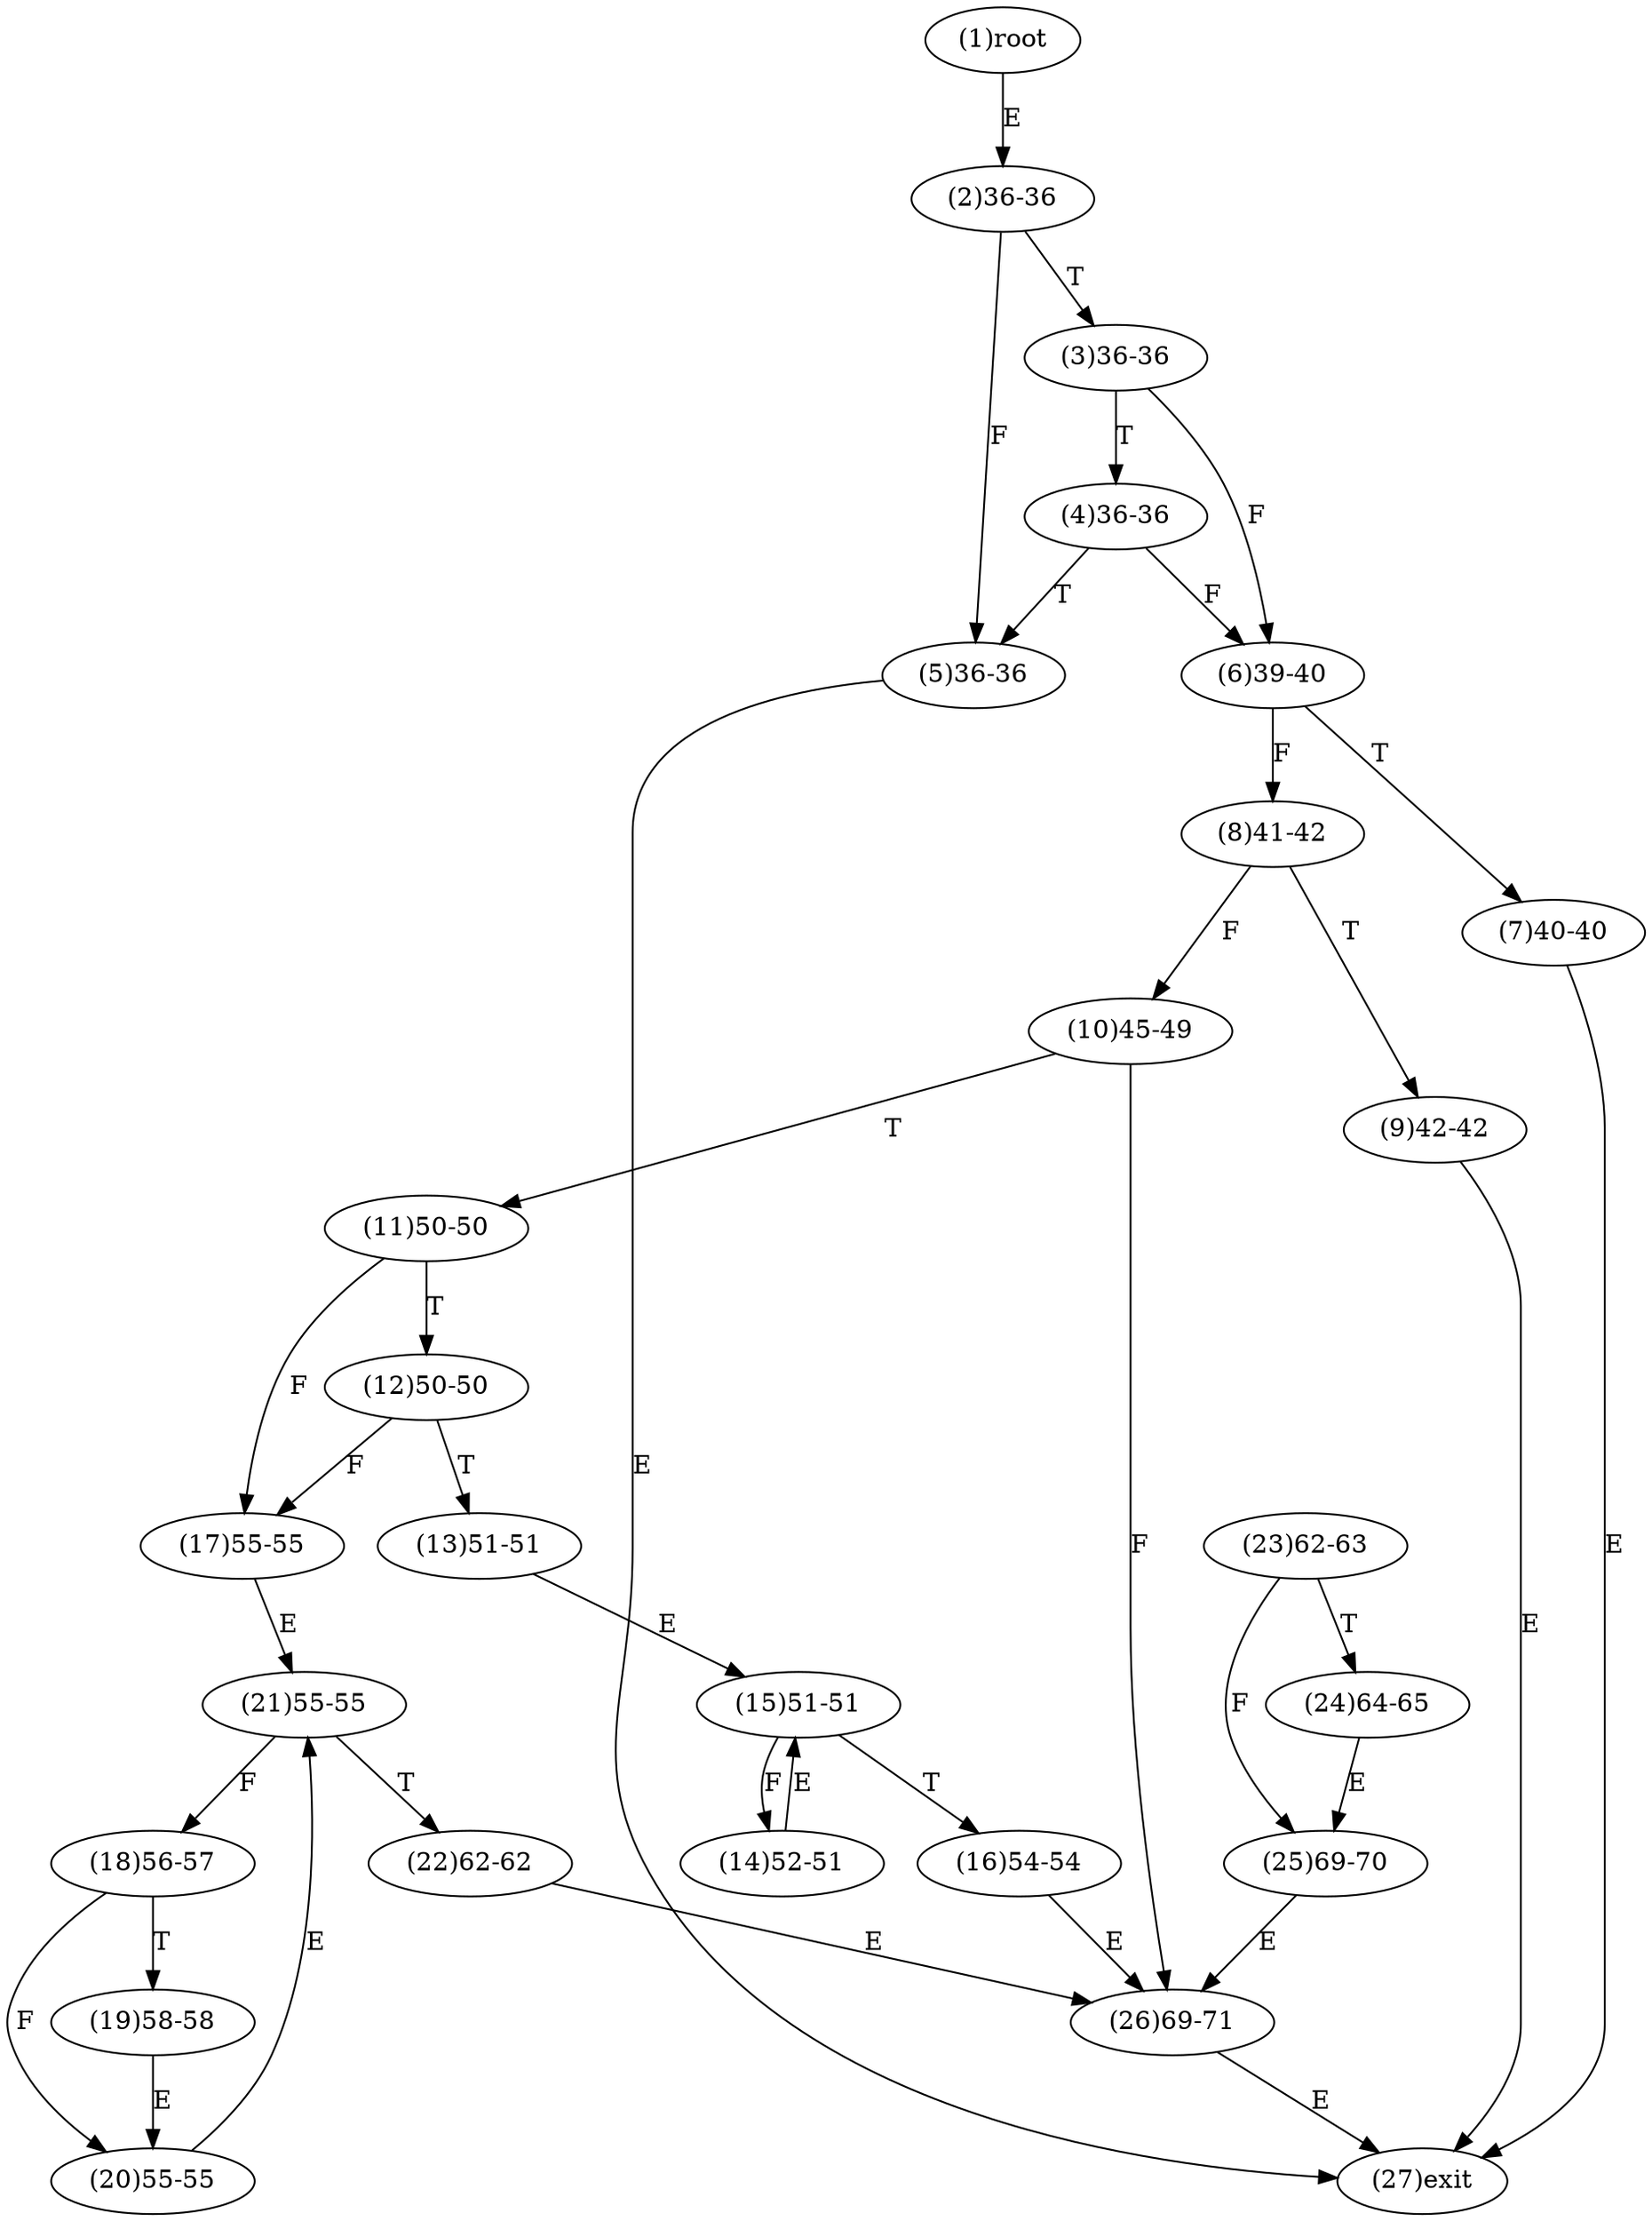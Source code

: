 digraph "" { 
1[ label="(1)root"];
2[ label="(2)36-36"];
3[ label="(3)36-36"];
4[ label="(4)36-36"];
5[ label="(5)36-36"];
6[ label="(6)39-40"];
7[ label="(7)40-40"];
8[ label="(8)41-42"];
9[ label="(9)42-42"];
10[ label="(10)45-49"];
11[ label="(11)50-50"];
12[ label="(12)50-50"];
13[ label="(13)51-51"];
14[ label="(14)52-51"];
15[ label="(15)51-51"];
17[ label="(17)55-55"];
16[ label="(16)54-54"];
19[ label="(19)58-58"];
18[ label="(18)56-57"];
21[ label="(21)55-55"];
20[ label="(20)55-55"];
23[ label="(23)62-63"];
22[ label="(22)62-62"];
25[ label="(25)69-70"];
24[ label="(24)64-65"];
27[ label="(27)exit"];
26[ label="(26)69-71"];
1->2[ label="E"];
2->5[ label="F"];
2->3[ label="T"];
3->6[ label="F"];
3->4[ label="T"];
4->6[ label="F"];
4->5[ label="T"];
5->27[ label="E"];
6->8[ label="F"];
6->7[ label="T"];
7->27[ label="E"];
8->10[ label="F"];
8->9[ label="T"];
9->27[ label="E"];
10->26[ label="F"];
10->11[ label="T"];
11->17[ label="F"];
11->12[ label="T"];
12->17[ label="F"];
12->13[ label="T"];
13->15[ label="E"];
14->15[ label="E"];
15->14[ label="F"];
15->16[ label="T"];
16->26[ label="E"];
17->21[ label="E"];
18->20[ label="F"];
18->19[ label="T"];
19->20[ label="E"];
20->21[ label="E"];
21->18[ label="F"];
21->22[ label="T"];
22->26[ label="E"];
23->25[ label="F"];
23->24[ label="T"];
24->25[ label="E"];
25->26[ label="E"];
26->27[ label="E"];
}